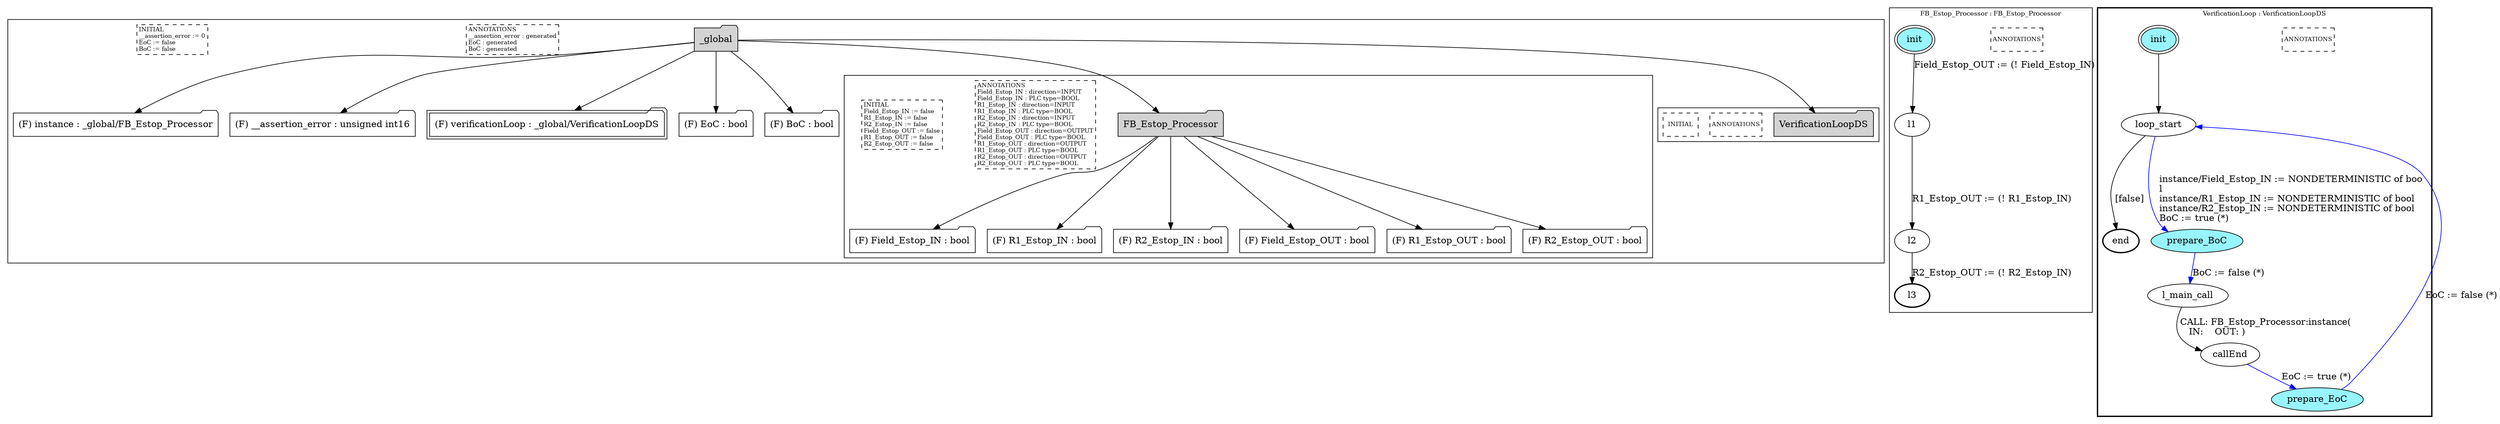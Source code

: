 digraph G {
	subgraph cluster__global1071439482 {
		node [shape="folder", style="filled"];
		//label="_global";
		_global1071439482 [label="_global"];
		_global1071439482 -> instance1027377263;
		instance1027377263 [label = "(F) instance : _global/FB_Estop_Processor", fillcolor="white" ];
		_global1071439482 -> __assertion_error1633615132;
		__assertion_error1633615132 [label = "(F) __assertion_error : unsigned int16", fillcolor="white" ];
		_global1071439482 -> verificationLoop1568527689;
		verificationLoop1568527689 [label = "(F) verificationLoop : _global/VerificationLoopDS", fillcolor="white" , peripheries=2];
		_global1071439482 -> EoC2093834526;
		EoC2093834526 [label = "(F) EoC : bool", fillcolor="white" ];
		_global1071439482 -> BoC2120344156;
		BoC2120344156 [label = "(F) BoC : bool", fillcolor="white" ];
		_global1071439482 -> FB_Estop_Processor1328954045;
		subgraph cluster_FB_Estop_Processor1328954045 {
			node [shape="folder", style="filled"];
			//label="FB_Estop_Processor";
			FB_Estop_Processor1328954045 [label="FB_Estop_Processor"];
			FB_Estop_Processor1328954045 -> Field_Estop_IN620471432;
			Field_Estop_IN620471432 [label = "(F) Field_Estop_IN : bool", fillcolor="white" ];
			FB_Estop_Processor1328954045 -> R1_Estop_IN1731365835;
			R1_Estop_IN1731365835 [label = "(F) R1_Estop_IN : bool", fillcolor="white" ];
			FB_Estop_Processor1328954045 -> R2_Estop_IN611890729;
			R2_Estop_IN611890729 [label = "(F) R2_Estop_IN : bool", fillcolor="white" ];
			FB_Estop_Processor1328954045 -> Field_Estop_OUT1478269879;
			Field_Estop_OUT1478269879 [label = "(F) Field_Estop_OUT : bool", fillcolor="white" ];
			FB_Estop_Processor1328954045 -> R1_Estop_OUT475871799;
			R1_Estop_OUT475871799 [label = "(F) R1_Estop_OUT : bool", fillcolor="white" ];
			FB_Estop_Processor1328954045 -> R2_Estop_OUT1367900185;
			R2_Estop_OUT1367900185 [label = "(F) R2_Estop_OUT : bool", fillcolor="white" ];
			
			annotations_pseudonode_FB_Estop_Processor1328954045 [
				label="ANNOTATIONS\lField_Estop_IN : direction=INPUT\lField_Estop_IN : PLC type=BOOL\lR1_Estop_IN : direction=INPUT\lR1_Estop_IN : PLC type=BOOL\lR2_Estop_IN : direction=INPUT\lR2_Estop_IN : PLC type=BOOL\lField_Estop_OUT : direction=OUTPUT\lField_Estop_OUT : PLC type=BOOL\lR1_Estop_OUT : direction=OUTPUT\lR1_Estop_OUT : PLC type=BOOL\lR2_Estop_OUT : direction=OUTPUT\lR2_Estop_OUT : PLC type=BOOL\l",
				fontsize=9, margin="0.04,0.04", fillcolor="white", shape="rectangle", style="dashed"];
			initamt_pseudonode_FB_Estop_Processor1328954045 [
				label="INITIAL\lField_Estop_IN := false\lR1_Estop_IN := false\lR2_Estop_IN := false\lField_Estop_OUT := false\lR1_Estop_OUT := false\lR2_Estop_OUT := false\l",
				fontsize=9, margin="0.04,0.04", fillcolor="lightyellow", shape="rectangle", style="dashed"];
		}
		_global1071439482 -> VerificationLoopDS1753871727;
		subgraph cluster_VerificationLoopDS1753871727 {
			node [shape="folder", style="filled"];
			//label="VerificationLoopDS";
			VerificationLoopDS1753871727 [label="VerificationLoopDS"];
			
			annotations_pseudonode_VerificationLoopDS1753871727 [
				label="ANNOTATIONS",
				fontsize=9, margin="0.04,0.04", fillcolor="white", shape="rectangle", style="dashed"];
			initamt_pseudonode_VerificationLoopDS1753871727 [
				label="INITIAL",
				fontsize=9, margin="0.04,0.04", fillcolor="lightyellow", shape="rectangle", style="dashed"];
		}
		
		annotations_pseudonode__global1071439482 [
			label="ANNOTATIONS\l__assertion_error : generated\lEoC : generated\lBoC : generated\l",
			fontsize=9, margin="0.04,0.04", fillcolor="white", shape="rectangle", style="dashed"];
		initamt_pseudonode__global1071439482 [
			label="INITIAL\l__assertion_error := 0\lEoC := false\lBoC := false\l",
			fontsize=9, margin="0.04,0.04", fillcolor="lightyellow", shape="rectangle", style="dashed"];
	}
	subgraph clusterFB_Estop_Processor {
		node [style="filled"];
		color="black";
		fontsize=10;
		ranksep=0.4;
		
		label="FB_Estop_Processor : FB_Estop_Processor";
		
		annotations_pseudonode_FB_Estop_Processor [
			label="ANNOTATIONS",
			fontsize=9, margin="0.04,0.04", fillcolor="white", shape="rectangle", style="dashed"];
		
		init_FB_Estop_Processor [label="init", color="black", fillcolor="cadetblue1", peripheries=2, shape="ellipse"];
		l1_FB_Estop_Processor [label="l1", color="black", fillcolor="white", shape="ellipse"];
		l2_FB_Estop_Processor [label="l2", color="black", fillcolor="white", shape="ellipse"];
		l3_FB_Estop_Processor [label="l3", color="black", fillcolor="white", style=bold, shape="ellipse"];
		init_FB_Estop_Processor -> l1_FB_Estop_Processor [color="black", label="Field_Estop_OUT := (! Field_Estop_IN)"];
		l1_FB_Estop_Processor -> l2_FB_Estop_Processor [color="black", label="R1_Estop_OUT := (! R1_Estop_IN)"];
		l2_FB_Estop_Processor -> l3_FB_Estop_Processor [color="black", label="R2_Estop_OUT := (! R2_Estop_IN)"];
	}
	subgraph clusterVerificationLoop {
		node [style="filled"];
		style=bold;
		color="black";
		fontsize=10;
		ranksep=0.4;
		
		label="VerificationLoop : VerificationLoopDS";
		
		annotations_pseudonode_VerificationLoop [
			label="ANNOTATIONS",
			fontsize=9, margin="0.04,0.04", fillcolor="white", shape="rectangle", style="dashed"];
		
		init_VerificationLoop [label="init", color="black", fillcolor="cadetblue1", peripheries=2, shape="ellipse"];
		end_VerificationLoop [label="end", color="black", fillcolor="cadetblue1", style=bold, shape="ellipse"];
		loop_start_VerificationLoop [label="loop_start", color="black", fillcolor="white", shape="ellipse"];
		prepare_BoC_VerificationLoop [label="prepare_BoC", color="black", fillcolor="cadetblue1", shape="ellipse"];
		l_main_call_VerificationLoop [label="l_main_call", color="black", fillcolor="white", shape="ellipse"];
		callEnd_VerificationLoop [label="callEnd", color="black", fillcolor="white", shape="ellipse"];
		prepare_EoC_VerificationLoop [label="prepare_EoC", color="black", fillcolor="cadetblue1", shape="ellipse"];
		init_VerificationLoop -> loop_start_VerificationLoop [color="black", label=""];
		loop_start_VerificationLoop -> prepare_BoC_VerificationLoop [color="blue", label="instance/Field_Estop_IN := NONDETERMINISTIC of boo\ll\linstance/R1_Estop_IN := NONDETERMINISTIC of bool\linstance/R2_Estop_IN := NONDETERMINISTIC of bool\lBoC := true (*)\l"];
		prepare_BoC_VerificationLoop -> l_main_call_VerificationLoop [color="blue", label="BoC := false (*)"];
		l_main_call_VerificationLoop -> callEnd_VerificationLoop [color="black", label="CALL: FB_Estop_Processor:instance(\l   IN:    OUT: )\l"];
		callEnd_VerificationLoop -> prepare_EoC_VerificationLoop [color="blue", label="EoC := true (*)"];
		prepare_EoC_VerificationLoop -> loop_start_VerificationLoop [color="blue", label="EoC := false (*)"];
		loop_start_VerificationLoop -> end_VerificationLoop [color="black", label="[false]"];
	}
}

